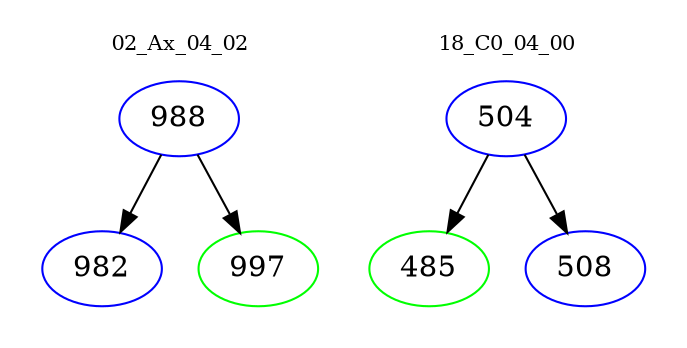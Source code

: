 digraph{
subgraph cluster_0 {
color = white
label = "02_Ax_04_02";
fontsize=10;
T0_988 [label="988", color="blue"]
T0_988 -> T0_982 [color="black"]
T0_982 [label="982", color="blue"]
T0_988 -> T0_997 [color="black"]
T0_997 [label="997", color="green"]
}
subgraph cluster_1 {
color = white
label = "18_C0_04_00";
fontsize=10;
T1_504 [label="504", color="blue"]
T1_504 -> T1_485 [color="black"]
T1_485 [label="485", color="green"]
T1_504 -> T1_508 [color="black"]
T1_508 [label="508", color="blue"]
}
}
